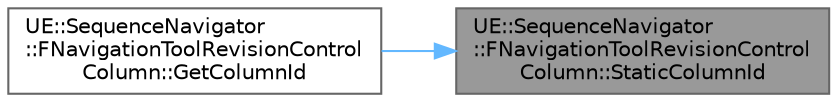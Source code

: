 digraph "UE::SequenceNavigator::FNavigationToolRevisionControlColumn::StaticColumnId"
{
 // INTERACTIVE_SVG=YES
 // LATEX_PDF_SIZE
  bgcolor="transparent";
  edge [fontname=Helvetica,fontsize=10,labelfontname=Helvetica,labelfontsize=10];
  node [fontname=Helvetica,fontsize=10,shape=box,height=0.2,width=0.4];
  rankdir="RL";
  Node1 [id="Node000001",label="UE::SequenceNavigator\l::FNavigationToolRevisionControl\lColumn::StaticColumnId",height=0.2,width=0.4,color="gray40", fillcolor="grey60", style="filled", fontcolor="black",tooltip=" "];
  Node1 -> Node2 [id="edge1_Node000001_Node000002",dir="back",color="steelblue1",style="solid",tooltip=" "];
  Node2 [id="Node000002",label="UE::SequenceNavigator\l::FNavigationToolRevisionControl\lColumn::GetColumnId",height=0.2,width=0.4,color="grey40", fillcolor="white", style="filled",URL="$d8/d95/classUE_1_1SequenceNavigator_1_1FNavigationToolRevisionControlColumn.html#a42df33dceb09e1e642223a9a74867671",tooltip=" "];
}
